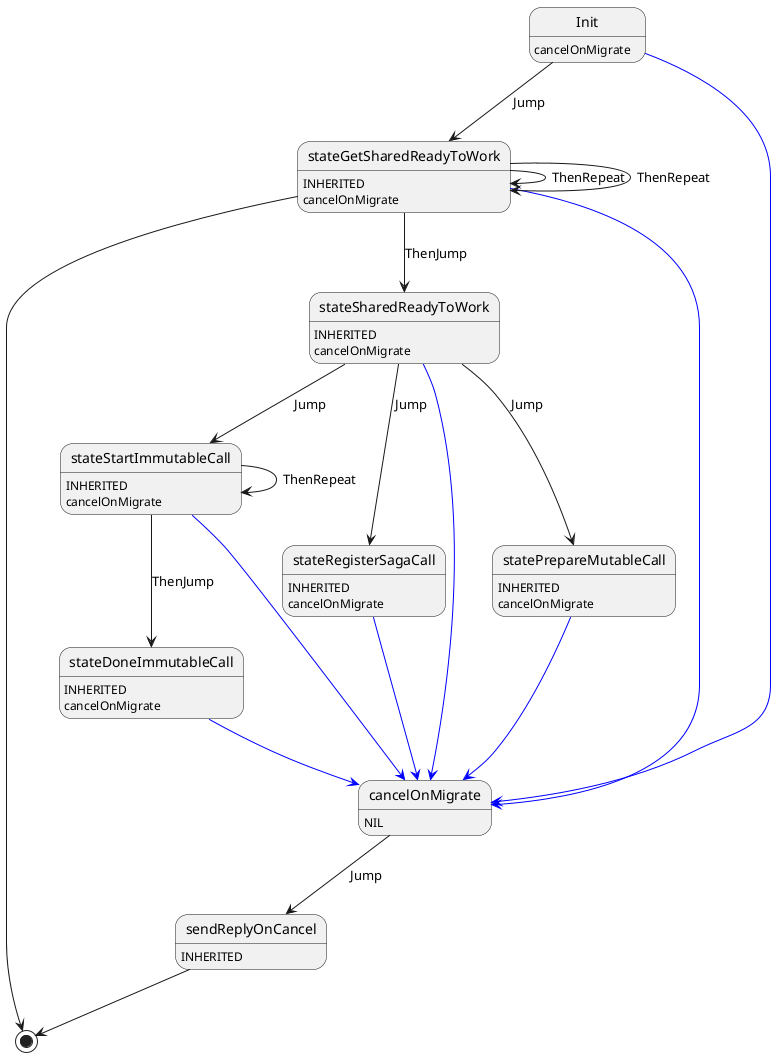 @startuml
Init : cancelOnMigrate
Init -[#blue]-> cancelOnMigrate
Init --> stateGetSharedReadyToWork : Jump
cancelOnMigrate : NIL
cancelOnMigrate --> sendReplyOnCancel : Jump
stateGetSharedReadyToWork : INHERITED
stateGetSharedReadyToWork : cancelOnMigrate
stateGetSharedReadyToWork -[#blue]-> cancelOnMigrate
stateGetSharedReadyToWork --> stateGetSharedReadyToWork : ThenRepeat
stateGetSharedReadyToWork --> [*]
stateGetSharedReadyToWork --> stateGetSharedReadyToWork : ThenRepeat
stateGetSharedReadyToWork --> stateSharedReadyToWork : ThenJump
sendReplyOnCancel : INHERITED
sendReplyOnCancel --> [*]
stateSharedReadyToWork : INHERITED
stateSharedReadyToWork : cancelOnMigrate
stateSharedReadyToWork -[#blue]-> cancelOnMigrate
stateSharedReadyToWork --> statePrepareMutableCall : Jump
stateSharedReadyToWork --> stateStartImmutableCall : Jump
stateSharedReadyToWork --> stateRegisterSagaCall : Jump
statePrepareMutableCall : INHERITED
statePrepareMutableCall : cancelOnMigrate
statePrepareMutableCall -[#blue]-> cancelOnMigrate
stateStartImmutableCall : INHERITED
stateStartImmutableCall : cancelOnMigrate
stateStartImmutableCall -[#blue]-> cancelOnMigrate
stateStartImmutableCall --> stateStartImmutableCall : ThenRepeat
stateStartImmutableCall --> stateDoneImmutableCall : ThenJump
stateRegisterSagaCall : INHERITED
stateRegisterSagaCall : cancelOnMigrate
stateRegisterSagaCall -[#blue]-> cancelOnMigrate
stateDoneImmutableCall : INHERITED
stateDoneImmutableCall : cancelOnMigrate
stateDoneImmutableCall -[#blue]-> cancelOnMigrate
@enduml
